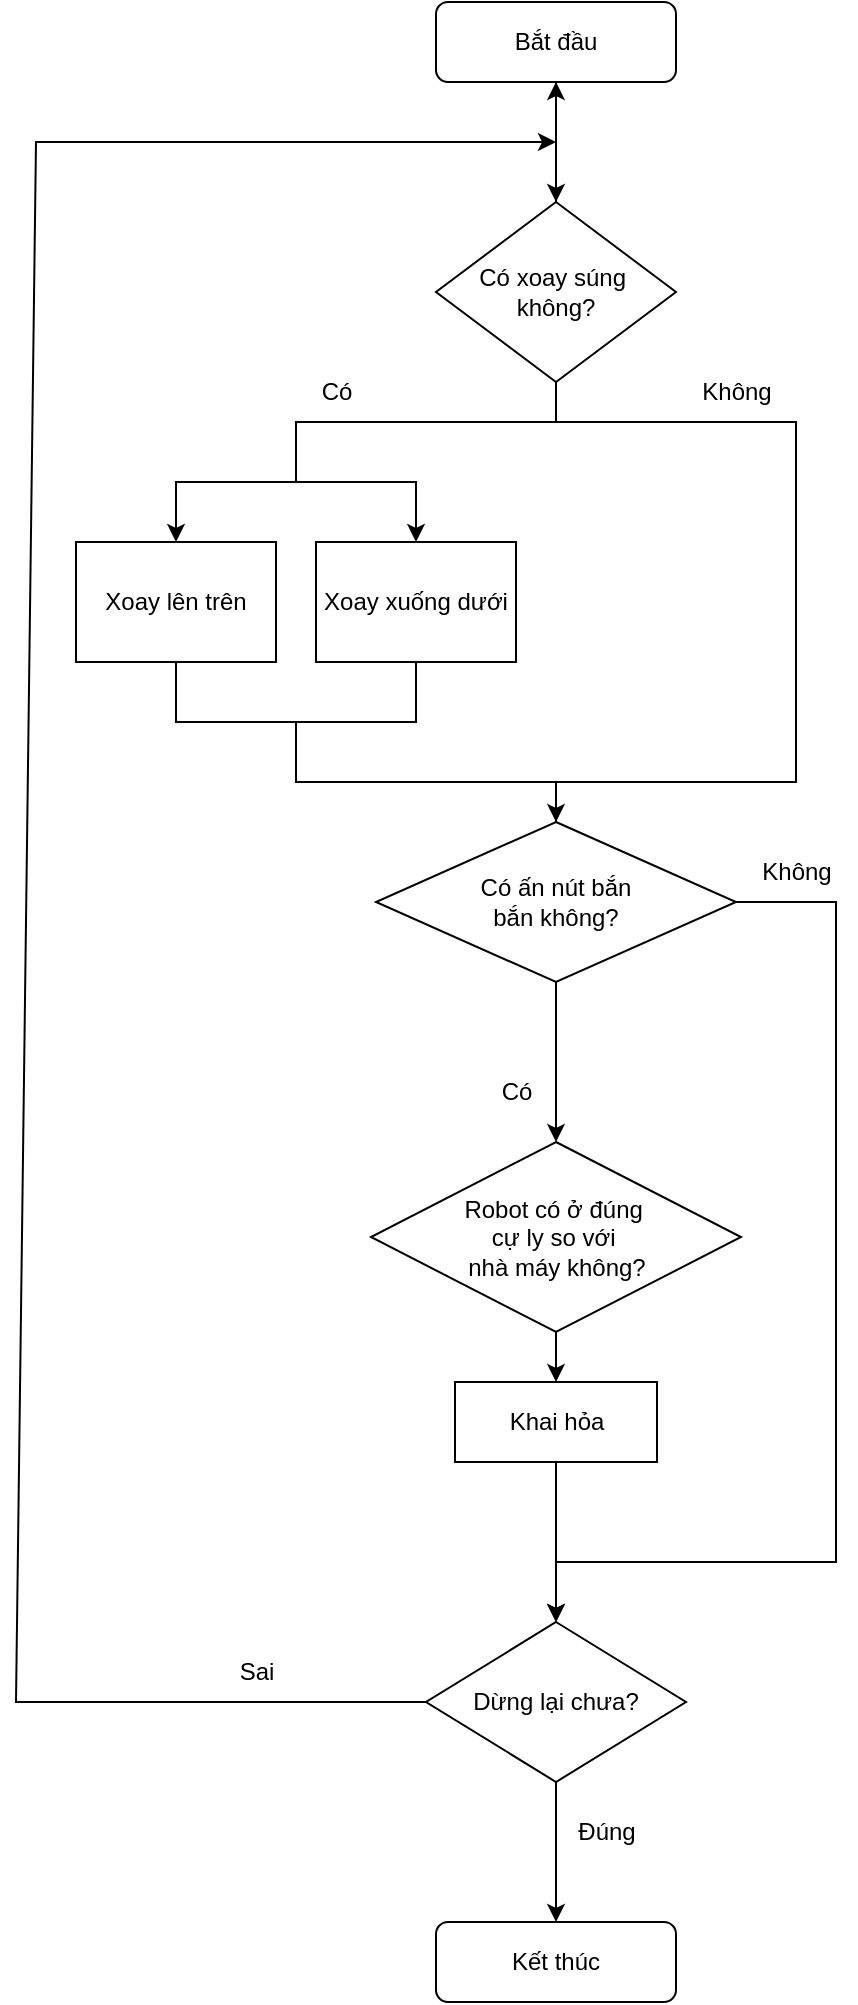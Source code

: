<mxfile version="24.7.1" type="github">
  <diagram name="Page-1" id="16m1Tkc_4PqnQjn7PURB">
    <mxGraphModel dx="807" dy="1676" grid="1" gridSize="10" guides="1" tooltips="1" connect="1" arrows="1" fold="1" page="1" pageScale="1" pageWidth="827" pageHeight="1169" math="0" shadow="0">
      <root>
        <mxCell id="0" />
        <mxCell id="1" parent="0" />
        <mxCell id="oF-FngDy0VFJLW9azzC3-1" value="Bắt đầu" style="rounded=1;whiteSpace=wrap;html=1;fontSize=12;glass=0;strokeWidth=1;shadow=0;" vertex="1" parent="1">
          <mxGeometry x="350" y="-20" width="120" height="40" as="geometry" />
        </mxCell>
        <mxCell id="oF-FngDy0VFJLW9azzC3-3" value="Kết thúc" style="rounded=1;whiteSpace=wrap;html=1;fontSize=12;glass=0;strokeWidth=1;shadow=0;" vertex="1" parent="1">
          <mxGeometry x="350" y="940" width="120" height="40" as="geometry" />
        </mxCell>
        <mxCell id="oF-FngDy0VFJLW9azzC3-42" value="" style="edgeStyle=orthogonalEdgeStyle;rounded=0;orthogonalLoop=1;jettySize=auto;html=1;" edge="1" parent="1" source="oF-FngDy0VFJLW9azzC3-4" target="oF-FngDy0VFJLW9azzC3-1">
          <mxGeometry relative="1" as="geometry" />
        </mxCell>
        <mxCell id="oF-FngDy0VFJLW9azzC3-4" value="Có xoay súng&amp;nbsp;&lt;div&gt;không?&lt;/div&gt;" style="rhombus;whiteSpace=wrap;html=1;verticalAlign=middle;" vertex="1" parent="1">
          <mxGeometry x="350" y="80" width="120" height="90" as="geometry" />
        </mxCell>
        <mxCell id="oF-FngDy0VFJLW9azzC3-5" value="" style="endArrow=classic;html=1;rounded=0;exitX=0.5;exitY=1;exitDx=0;exitDy=0;entryX=0.5;entryY=0;entryDx=0;entryDy=0;" edge="1" parent="1" source="oF-FngDy0VFJLW9azzC3-1" target="oF-FngDy0VFJLW9azzC3-4">
          <mxGeometry width="50" height="50" relative="1" as="geometry">
            <mxPoint x="520" y="180" as="sourcePoint" />
            <mxPoint x="410" y="100" as="targetPoint" />
          </mxGeometry>
        </mxCell>
        <mxCell id="oF-FngDy0VFJLW9azzC3-27" value="" style="endArrow=classic;html=1;rounded=0;exitX=0.5;exitY=1;exitDx=0;exitDy=0;entryX=0.5;entryY=0;entryDx=0;entryDy=0;" edge="1" parent="1" source="oF-FngDy0VFJLW9azzC3-45" target="oF-FngDy0VFJLW9azzC3-48">
          <mxGeometry width="50" height="50" relative="1" as="geometry">
            <mxPoint x="310.0" y="490" as="sourcePoint" />
            <mxPoint x="410" y="550" as="targetPoint" />
            <Array as="points" />
          </mxGeometry>
        </mxCell>
        <mxCell id="oF-FngDy0VFJLW9azzC3-28" value="" style="endArrow=classic;html=1;rounded=0;exitX=1;exitY=0.5;exitDx=0;exitDy=0;" edge="1" parent="1" source="oF-FngDy0VFJLW9azzC3-45">
          <mxGeometry width="50" height="50" relative="1" as="geometry">
            <mxPoint x="510" y="570" as="sourcePoint" />
            <mxPoint x="410" y="790" as="targetPoint" />
            <Array as="points">
              <mxPoint x="550" y="430" />
              <mxPoint x="550" y="760" />
              <mxPoint x="410" y="760" />
            </Array>
          </mxGeometry>
        </mxCell>
        <mxCell id="oF-FngDy0VFJLW9azzC3-30" value="Dừng lại chưa?" style="rhombus;whiteSpace=wrap;html=1;" vertex="1" parent="1">
          <mxGeometry x="345" y="790" width="130" height="80" as="geometry" />
        </mxCell>
        <mxCell id="oF-FngDy0VFJLW9azzC3-31" value="" style="endArrow=classic;html=1;rounded=0;exitX=0.5;exitY=1;exitDx=0;exitDy=0;entryX=0.5;entryY=0;entryDx=0;entryDy=0;" edge="1" parent="1" source="oF-FngDy0VFJLW9azzC3-30" target="oF-FngDy0VFJLW9azzC3-3">
          <mxGeometry width="50" height="50" relative="1" as="geometry">
            <mxPoint x="480" y="850" as="sourcePoint" />
            <mxPoint x="410" y="868" as="targetPoint" />
          </mxGeometry>
        </mxCell>
        <mxCell id="oF-FngDy0VFJLW9azzC3-32" value="Đúng" style="text;html=1;align=center;verticalAlign=middle;resizable=0;points=[];autosize=1;strokeColor=none;fillColor=none;" vertex="1" parent="1">
          <mxGeometry x="410" y="880" width="50" height="30" as="geometry" />
        </mxCell>
        <mxCell id="oF-FngDy0VFJLW9azzC3-33" value="" style="endArrow=classic;html=1;rounded=0;exitX=0;exitY=0.5;exitDx=0;exitDy=0;" edge="1" parent="1" source="oF-FngDy0VFJLW9azzC3-30">
          <mxGeometry width="50" height="50" relative="1" as="geometry">
            <mxPoint x="280" y="780" as="sourcePoint" />
            <mxPoint x="410" y="50" as="targetPoint" />
            <Array as="points">
              <mxPoint x="140" y="830" />
              <mxPoint x="150" y="50" />
            </Array>
          </mxGeometry>
        </mxCell>
        <mxCell id="oF-FngDy0VFJLW9azzC3-34" value="Sai" style="text;html=1;align=center;verticalAlign=middle;resizable=0;points=[];autosize=1;strokeColor=none;fillColor=none;" vertex="1" parent="1">
          <mxGeometry x="240" y="800" width="40" height="30" as="geometry" />
        </mxCell>
        <mxCell id="oF-FngDy0VFJLW9azzC3-35" value="" style="endArrow=classic;html=1;rounded=0;exitX=0.5;exitY=1;exitDx=0;exitDy=0;" edge="1" parent="1" source="oF-FngDy0VFJLW9azzC3-4">
          <mxGeometry width="50" height="50" relative="1" as="geometry">
            <mxPoint x="310" y="160" as="sourcePoint" />
            <mxPoint x="220" y="250" as="targetPoint" />
            <Array as="points">
              <mxPoint x="410" y="190" />
              <mxPoint x="280" y="190" />
              <mxPoint x="280" y="220" />
              <mxPoint x="220" y="220" />
            </Array>
          </mxGeometry>
        </mxCell>
        <mxCell id="oF-FngDy0VFJLW9azzC3-36" value="" style="endArrow=classic;html=1;rounded=0;exitX=0.5;exitY=1;exitDx=0;exitDy=0;entryX=0.5;entryY=0;entryDx=0;entryDy=0;" edge="1" parent="1" source="oF-FngDy0VFJLW9azzC3-4" target="oF-FngDy0VFJLW9azzC3-45">
          <mxGeometry width="50" height="50" relative="1" as="geometry">
            <mxPoint x="560" y="220" as="sourcePoint" />
            <mxPoint x="410" y="460" as="targetPoint" />
            <Array as="points">
              <mxPoint x="410" y="190" />
              <mxPoint x="530" y="190" />
              <mxPoint x="530" y="370" />
              <mxPoint x="410" y="370" />
            </Array>
          </mxGeometry>
        </mxCell>
        <mxCell id="oF-FngDy0VFJLW9azzC3-37" value="Xoay lên trên" style="rounded=0;whiteSpace=wrap;html=1;" vertex="1" parent="1">
          <mxGeometry x="170" y="250" width="100" height="60" as="geometry" />
        </mxCell>
        <mxCell id="oF-FngDy0VFJLW9azzC3-38" value="Có" style="text;html=1;align=center;verticalAlign=middle;resizable=0;points=[];autosize=1;strokeColor=none;fillColor=none;" vertex="1" parent="1">
          <mxGeometry x="280" y="160" width="40" height="30" as="geometry" />
        </mxCell>
        <mxCell id="oF-FngDy0VFJLW9azzC3-39" value="Không" style="text;html=1;align=center;verticalAlign=middle;resizable=0;points=[];autosize=1;strokeColor=none;fillColor=none;" vertex="1" parent="1">
          <mxGeometry x="470" y="160" width="60" height="30" as="geometry" />
        </mxCell>
        <mxCell id="oF-FngDy0VFJLW9azzC3-40" value="" style="endArrow=classic;html=1;rounded=0;exitX=0.5;exitY=1;exitDx=0;exitDy=0;" edge="1" parent="1">
          <mxGeometry width="50" height="50" relative="1" as="geometry">
            <mxPoint x="410" y="190" as="sourcePoint" />
            <mxPoint x="340" y="250" as="targetPoint" />
            <Array as="points">
              <mxPoint x="280" y="190" />
              <mxPoint x="280" y="220" />
              <mxPoint x="340" y="220" />
            </Array>
          </mxGeometry>
        </mxCell>
        <mxCell id="oF-FngDy0VFJLW9azzC3-41" value="Xoay xuống dưới" style="rounded=0;whiteSpace=wrap;html=1;" vertex="1" parent="1">
          <mxGeometry x="290" y="250" width="100" height="60" as="geometry" />
        </mxCell>
        <mxCell id="oF-FngDy0VFJLW9azzC3-43" value="" style="endArrow=none;html=1;rounded=0;entryX=0.5;entryY=1;entryDx=0;entryDy=0;" edge="1" parent="1" target="oF-FngDy0VFJLW9azzC3-37">
          <mxGeometry width="50" height="50" relative="1" as="geometry">
            <mxPoint x="410" y="440" as="sourcePoint" />
            <mxPoint x="320" y="310" as="targetPoint" />
            <Array as="points">
              <mxPoint x="410" y="370" />
              <mxPoint x="280" y="370" />
              <mxPoint x="280" y="340" />
              <mxPoint x="220" y="340" />
            </Array>
          </mxGeometry>
        </mxCell>
        <mxCell id="oF-FngDy0VFJLW9azzC3-44" value="" style="endArrow=none;html=1;rounded=0;entryX=0.5;entryY=1;entryDx=0;entryDy=0;" edge="1" parent="1" target="oF-FngDy0VFJLW9azzC3-41">
          <mxGeometry width="50" height="50" relative="1" as="geometry">
            <mxPoint x="280" y="370" as="sourcePoint" />
            <mxPoint x="390" y="340" as="targetPoint" />
            <Array as="points">
              <mxPoint x="280" y="340" />
              <mxPoint x="340" y="340" />
            </Array>
          </mxGeometry>
        </mxCell>
        <mxCell id="oF-FngDy0VFJLW9azzC3-45" value="Có ấn nút bắn&lt;div&gt;bắn không?&lt;/div&gt;" style="rhombus;whiteSpace=wrap;html=1;" vertex="1" parent="1">
          <mxGeometry x="320" y="390" width="180" height="80" as="geometry" />
        </mxCell>
        <mxCell id="oF-FngDy0VFJLW9azzC3-46" value="Không" style="text;html=1;align=center;verticalAlign=middle;resizable=0;points=[];autosize=1;strokeColor=none;fillColor=none;" vertex="1" parent="1">
          <mxGeometry x="500" y="400" width="60" height="30" as="geometry" />
        </mxCell>
        <mxCell id="oF-FngDy0VFJLW9azzC3-47" value="Có" style="text;html=1;align=center;verticalAlign=middle;resizable=0;points=[];autosize=1;strokeColor=none;fillColor=none;" vertex="1" parent="1">
          <mxGeometry x="370" y="510" width="40" height="30" as="geometry" />
        </mxCell>
        <mxCell id="oF-FngDy0VFJLW9azzC3-48" value="Robot có ở đúng&amp;nbsp;&lt;div&gt;cự ly so với&amp;nbsp;&lt;/div&gt;&lt;div&gt;nhà máy không?&lt;/div&gt;" style="rhombus;whiteSpace=wrap;html=1;" vertex="1" parent="1">
          <mxGeometry x="317.5" y="550" width="185" height="95" as="geometry" />
        </mxCell>
        <mxCell id="oF-FngDy0VFJLW9azzC3-50" value="" style="endArrow=classic;html=1;rounded=0;exitX=0.5;exitY=1;exitDx=0;exitDy=0;" edge="1" parent="1" source="oF-FngDy0VFJLW9azzC3-48">
          <mxGeometry width="50" height="50" relative="1" as="geometry">
            <mxPoint x="300" y="730" as="sourcePoint" />
            <mxPoint x="410" y="670" as="targetPoint" />
          </mxGeometry>
        </mxCell>
        <mxCell id="oF-FngDy0VFJLW9azzC3-51" value="Khai hỏa" style="rounded=0;whiteSpace=wrap;html=1;" vertex="1" parent="1">
          <mxGeometry x="359.5" y="670" width="101" height="40" as="geometry" />
        </mxCell>
        <mxCell id="oF-FngDy0VFJLW9azzC3-52" value="" style="endArrow=classic;html=1;rounded=0;exitX=0.5;exitY=1;exitDx=0;exitDy=0;entryX=0.5;entryY=0;entryDx=0;entryDy=0;" edge="1" parent="1" source="oF-FngDy0VFJLW9azzC3-51" target="oF-FngDy0VFJLW9azzC3-30">
          <mxGeometry width="50" height="50" relative="1" as="geometry">
            <mxPoint x="260" y="770" as="sourcePoint" />
            <mxPoint x="310" y="720" as="targetPoint" />
          </mxGeometry>
        </mxCell>
      </root>
    </mxGraphModel>
  </diagram>
</mxfile>
